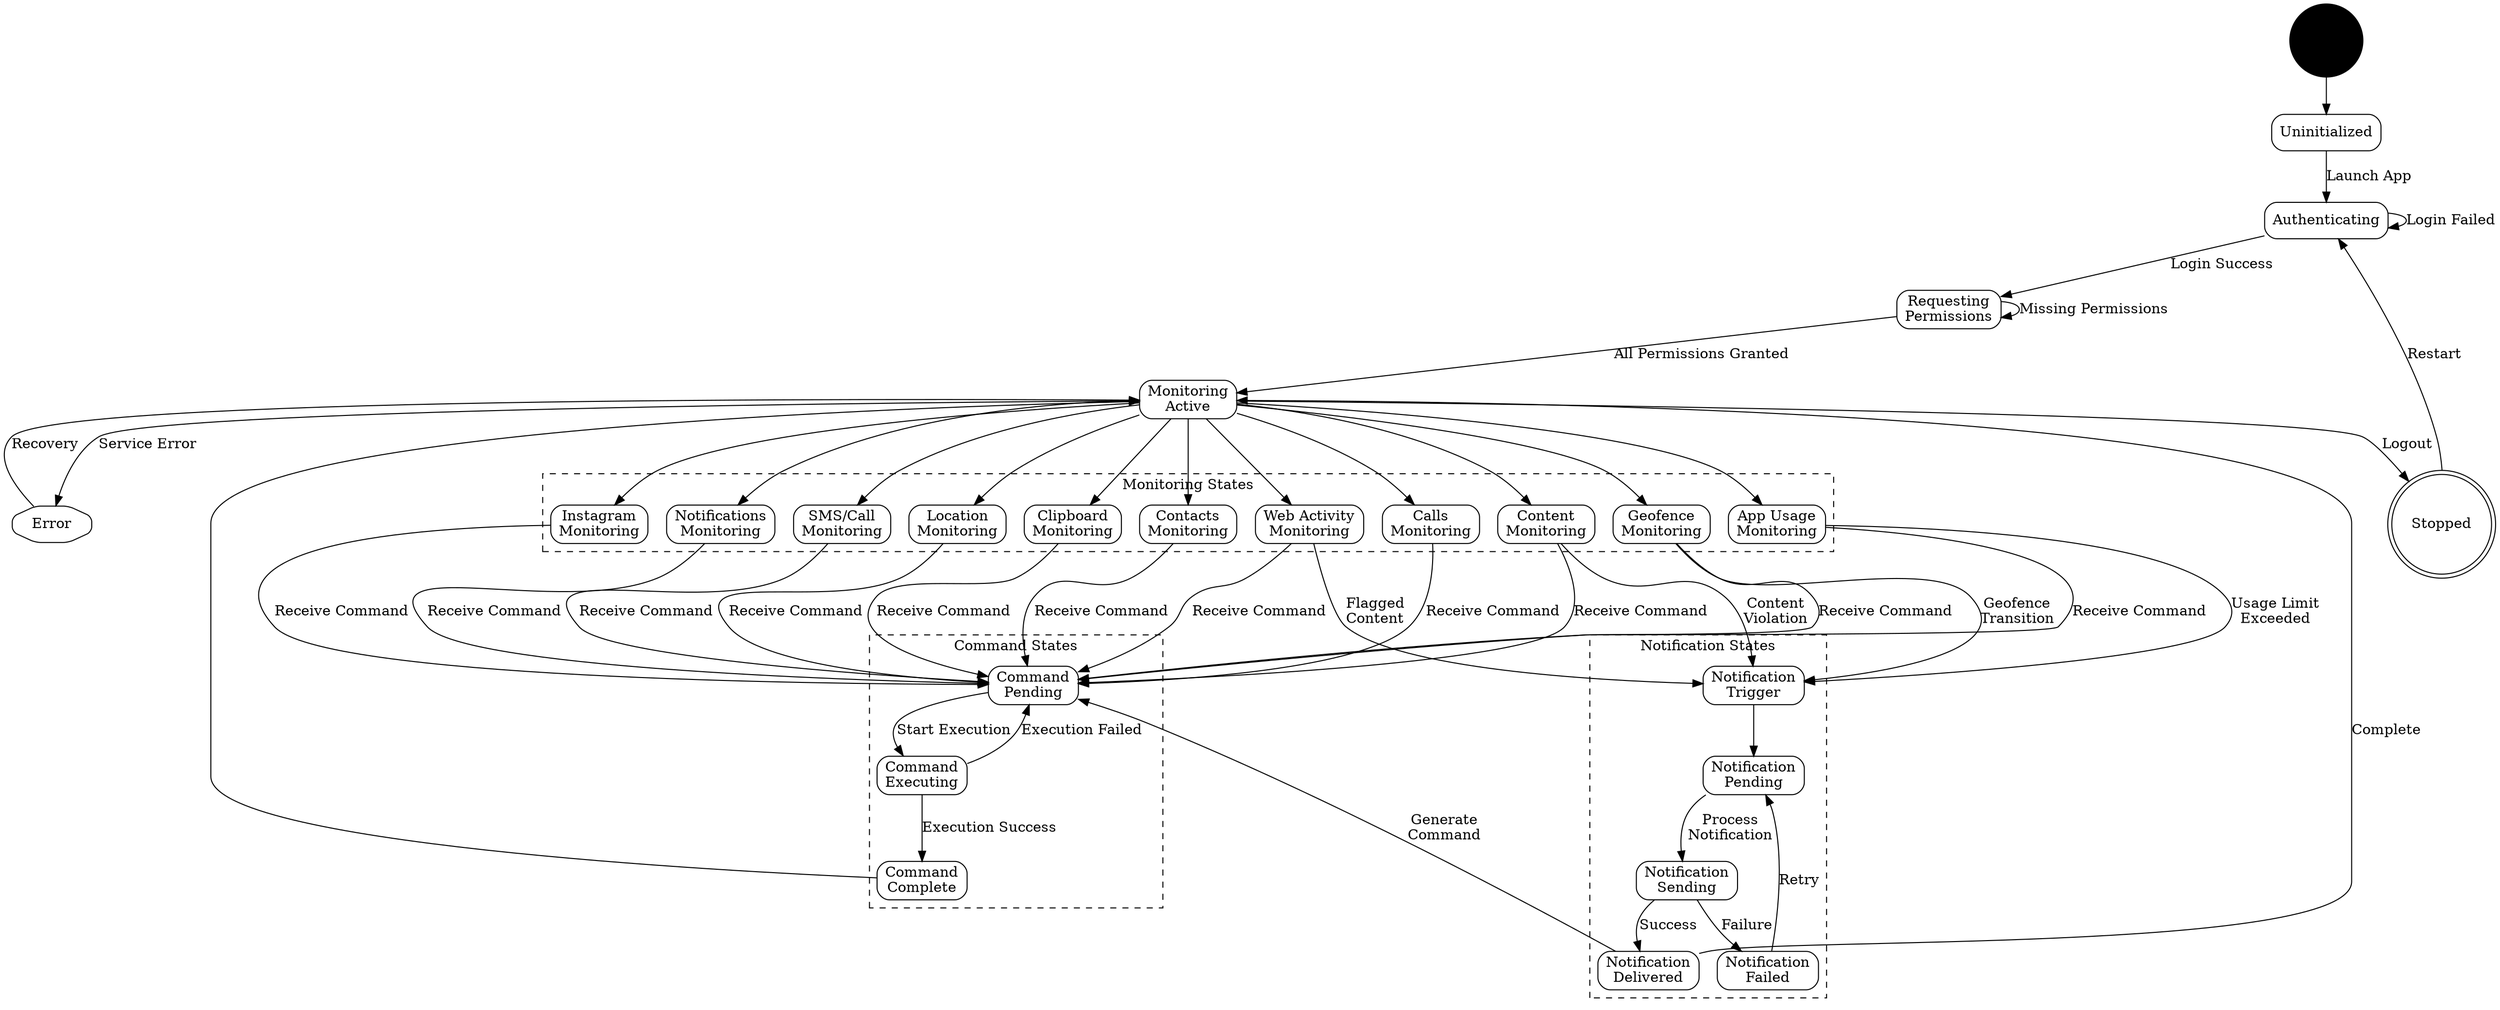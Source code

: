 digraph "Child Monitoring AI States" {
    rankdir=TB;
    node [shape=box, style=rounded];
    
    // Initial state
    start [shape=circle, width=0.2, style=filled, fillcolor=black];
    
    // Core states
    Uninitialized [label="Uninitialized"];
    Authenticating [label="Authenticating"];
    RequestingPermissions [label="Requesting\nPermissions"];
    Monitoring [label="Monitoring\nActive"];
    
    // Monitoring substates
    subgraph cluster_monitoring {
        label = "Monitoring States";
        style = dashed;
        
        AppMonitoring [label="App Usage\nMonitoring"];
        WebMonitoring [label="Web Activity\nMonitoring"];
        SMSMonitoring [label="SMS/Call\nMonitoring"];
        GeoMonitoring [label="Location\nMonitoring"];
        ContentMonitoring [label="Content\nMonitoring"];
        ClipboardMonitoring [label="Clipboard\nMonitoring"];
        ContactMonitoring [label="Contacts\nMonitoring"];
        CallMonitoring [label="Calls\nMonitoring"];
        InstagramMonitoring [label="Instagram\nMonitoring"];
        NotificationMonitoring [label="Notifications\nMonitoring"];
        GeoFenceMonitoring [label="Geofence\nMonitoring"];
    }

    // Command handling states  
    subgraph cluster_commands {
        label = "Command States";
        style = dashed;
        
        CommandPending [label="Command\nPending"];
        CommandExecuting [label="Command\nExecuting"];
        CommandComplete [label="Command\nComplete"];
    }

    // Add notification states
    subgraph cluster_notifications {
        label = "Notification States";
        style = dashed;
        
        NotificationTrigger [label="Notification\nTrigger"];
        NotificationPending [label="Notification\nPending"];
        NotificationSending [label="Notification\nSending"];
        NotificationDelivered [label="Notification\nDelivered"];
        NotificationFailed [label="Notification\nFailed"];
    }

    // Transitions
    start -> Uninitialized;
    Uninitialized -> Authenticating [label="Launch App"];
    Authenticating -> RequestingPermissions [label="Login Success"];
    Authenticating -> Authenticating [label="Login Failed"];
    
    RequestingPermissions -> RequestingPermissions [label="Missing Permissions"];
    RequestingPermissions -> Monitoring [label="All Permissions Granted"];
    
    Monitoring -> AppMonitoring;
    Monitoring -> WebMonitoring;
    Monitoring -> SMSMonitoring;
    Monitoring -> GeoMonitoring;
    Monitoring -> ContentMonitoring;
    Monitoring -> ClipboardMonitoring;
    Monitoring -> ContactMonitoring;
    Monitoring -> CallMonitoring;
    Monitoring -> InstagramMonitoring;
    Monitoring -> NotificationMonitoring;
    Monitoring -> GeoFenceMonitoring;
    
    AppMonitoring -> CommandPending [label="Receive Command"];
    WebMonitoring -> CommandPending [label="Receive Command"]; 
    SMSMonitoring -> CommandPending [label="Receive Command"];
    GeoMonitoring -> CommandPending [label="Receive Command"];
    ContentMonitoring -> CommandPending [label="Receive Command"];
    ClipboardMonitoring -> CommandPending [label="Receive Command"];
    ContactMonitoring -> CommandPending [label="Receive Command"];
    CallMonitoring -> CommandPending [label="Receive Command"];
    InstagramMonitoring -> CommandPending [label="Receive Command"];
    NotificationMonitoring -> CommandPending [label="Receive Command"];
    GeoFenceMonitoring -> CommandPending [label="Receive Command"];

    // Add notification transitions from monitoring states
    AppMonitoring -> NotificationTrigger [label="Usage Limit\nExceeded"];
    WebMonitoring -> NotificationTrigger [label="Flagged\nContent"];
    GeoFenceMonitoring -> NotificationTrigger [label="Geofence\nTransition"];
    ContentMonitoring -> NotificationTrigger [label="Content\nViolation"];

    // Add notification flow
    NotificationTrigger -> NotificationPending;
    NotificationPending -> NotificationSending [label="Process\nNotification"];
    NotificationSending -> NotificationDelivered [label="Success"];
    NotificationSending -> NotificationFailed [label="Failure"];
    NotificationFailed -> NotificationPending [label="Retry"];
    NotificationDelivered -> Monitoring [label="Complete"];

    // Add connection to command system
    NotificationDelivered -> CommandPending [label="Generate\nCommand"];

    CommandPending -> CommandExecuting [label="Start Execution"];
    CommandExecuting -> CommandComplete [label="Execution Success"];
    CommandExecuting -> CommandPending [label="Execution Failed"];
    CommandComplete -> Monitoring;

    // Error state
    Error [shape=octagon];
    Monitoring -> Error [label="Service Error"];
    Error -> Monitoring [label="Recovery"];
    
    // Logout state
    Stopped [shape=doublecircle];
    Monitoring -> Stopped [label="Logout"];
    Stopped -> Authenticating [label="Restart"];
}
